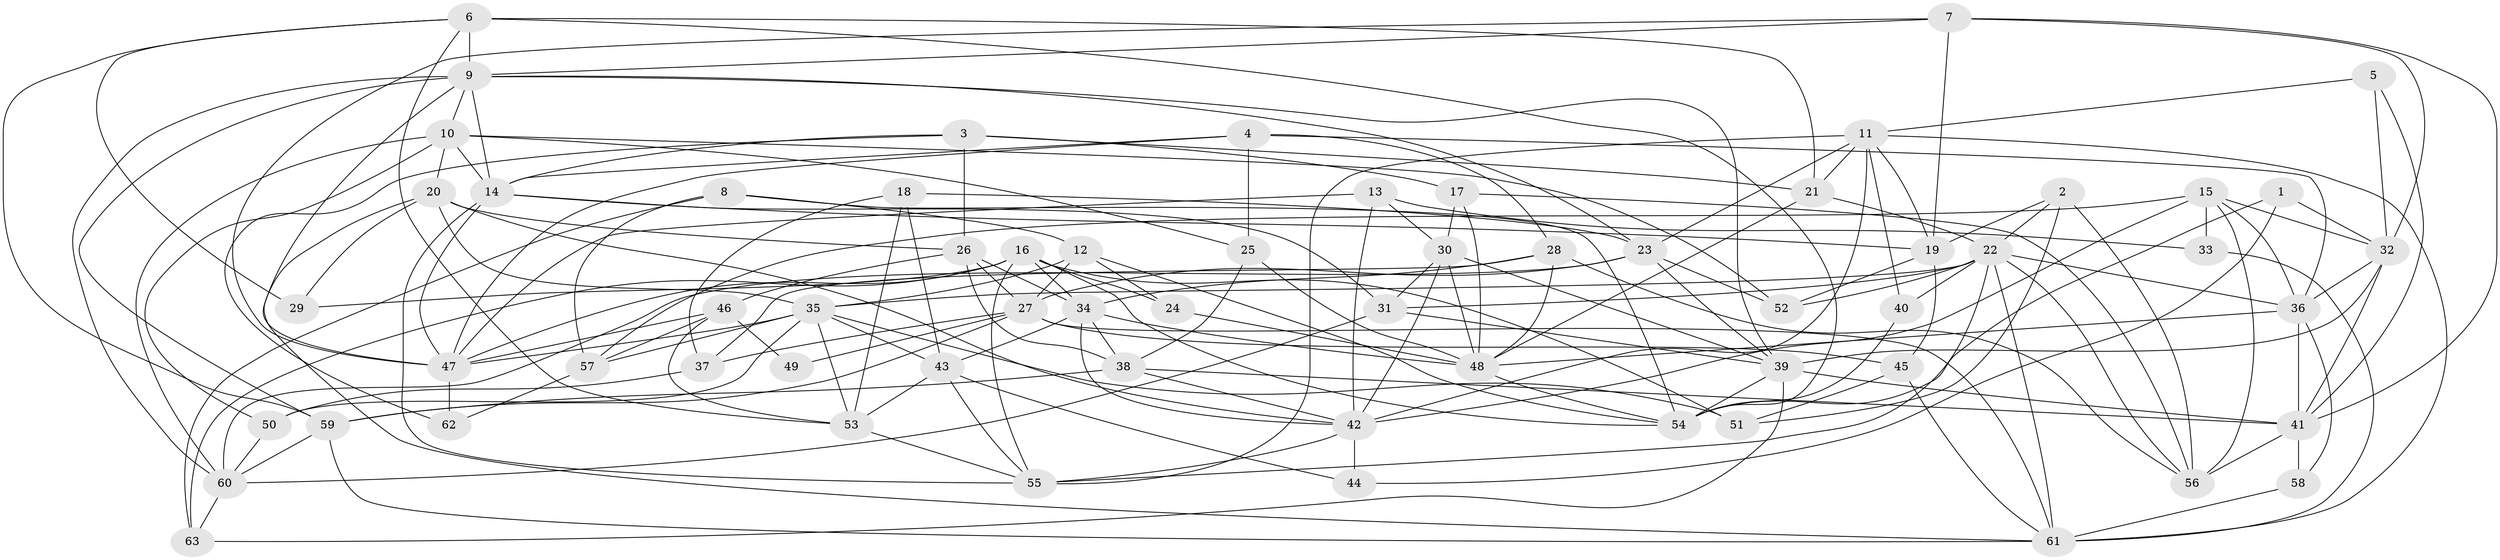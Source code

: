 // original degree distribution, {6: 0.0873015873015873, 4: 0.1746031746031746, 3: 0.3253968253968254, 5: 0.21428571428571427, 2: 0.1349206349206349, 7: 0.047619047619047616, 8: 0.015873015873015872}
// Generated by graph-tools (version 1.1) at 2025/02/03/09/25 03:02:13]
// undirected, 63 vertices, 178 edges
graph export_dot {
graph [start="1"]
  node [color=gray90,style=filled];
  1;
  2;
  3;
  4;
  5;
  6;
  7;
  8;
  9;
  10;
  11;
  12;
  13;
  14;
  15;
  16;
  17;
  18;
  19;
  20;
  21;
  22;
  23;
  24;
  25;
  26;
  27;
  28;
  29;
  30;
  31;
  32;
  33;
  34;
  35;
  36;
  37;
  38;
  39;
  40;
  41;
  42;
  43;
  44;
  45;
  46;
  47;
  48;
  49;
  50;
  51;
  52;
  53;
  54;
  55;
  56;
  57;
  58;
  59;
  60;
  61;
  62;
  63;
  1 -- 32 [weight=1.0];
  1 -- 44 [weight=1.0];
  1 -- 54 [weight=1.0];
  2 -- 19 [weight=1.0];
  2 -- 22 [weight=1.0];
  2 -- 51 [weight=1.0];
  2 -- 56 [weight=1.0];
  3 -- 14 [weight=1.0];
  3 -- 17 [weight=1.0];
  3 -- 21 [weight=1.0];
  3 -- 26 [weight=1.0];
  3 -- 62 [weight=1.0];
  4 -- 14 [weight=1.0];
  4 -- 25 [weight=1.0];
  4 -- 28 [weight=1.0];
  4 -- 36 [weight=1.0];
  4 -- 47 [weight=1.0];
  5 -- 11 [weight=1.0];
  5 -- 32 [weight=1.0];
  5 -- 41 [weight=1.0];
  6 -- 9 [weight=1.0];
  6 -- 21 [weight=1.0];
  6 -- 29 [weight=1.0];
  6 -- 53 [weight=1.0];
  6 -- 54 [weight=2.0];
  6 -- 59 [weight=1.0];
  7 -- 9 [weight=1.0];
  7 -- 19 [weight=1.0];
  7 -- 32 [weight=1.0];
  7 -- 41 [weight=1.0];
  7 -- 47 [weight=1.0];
  8 -- 12 [weight=1.0];
  8 -- 54 [weight=1.0];
  8 -- 57 [weight=1.0];
  8 -- 63 [weight=1.0];
  9 -- 10 [weight=1.0];
  9 -- 14 [weight=1.0];
  9 -- 23 [weight=1.0];
  9 -- 39 [weight=1.0];
  9 -- 47 [weight=1.0];
  9 -- 59 [weight=1.0];
  9 -- 60 [weight=1.0];
  10 -- 14 [weight=1.0];
  10 -- 20 [weight=1.0];
  10 -- 25 [weight=1.0];
  10 -- 50 [weight=1.0];
  10 -- 52 [weight=1.0];
  10 -- 60 [weight=1.0];
  11 -- 19 [weight=1.0];
  11 -- 21 [weight=1.0];
  11 -- 23 [weight=1.0];
  11 -- 40 [weight=1.0];
  11 -- 42 [weight=1.0];
  11 -- 55 [weight=1.0];
  11 -- 61 [weight=1.0];
  12 -- 24 [weight=1.0];
  12 -- 27 [weight=1.0];
  12 -- 35 [weight=1.0];
  12 -- 54 [weight=1.0];
  13 -- 30 [weight=1.0];
  13 -- 33 [weight=1.0];
  13 -- 42 [weight=1.0];
  13 -- 47 [weight=1.0];
  14 -- 19 [weight=1.0];
  14 -- 31 [weight=1.0];
  14 -- 47 [weight=1.0];
  14 -- 55 [weight=1.0];
  15 -- 32 [weight=1.0];
  15 -- 33 [weight=1.0];
  15 -- 36 [weight=1.0];
  15 -- 42 [weight=2.0];
  15 -- 56 [weight=1.0];
  15 -- 57 [weight=1.0];
  16 -- 24 [weight=1.0];
  16 -- 29 [weight=1.0];
  16 -- 34 [weight=1.0];
  16 -- 47 [weight=1.0];
  16 -- 51 [weight=1.0];
  16 -- 54 [weight=1.0];
  16 -- 55 [weight=1.0];
  16 -- 63 [weight=1.0];
  17 -- 30 [weight=1.0];
  17 -- 48 [weight=1.0];
  17 -- 56 [weight=1.0];
  18 -- 23 [weight=1.0];
  18 -- 37 [weight=1.0];
  18 -- 43 [weight=1.0];
  18 -- 53 [weight=1.0];
  19 -- 45 [weight=1.0];
  19 -- 52 [weight=1.0];
  20 -- 26 [weight=1.0];
  20 -- 29 [weight=1.0];
  20 -- 35 [weight=1.0];
  20 -- 42 [weight=1.0];
  20 -- 61 [weight=1.0];
  21 -- 22 [weight=1.0];
  21 -- 48 [weight=1.0];
  22 -- 31 [weight=1.0];
  22 -- 35 [weight=1.0];
  22 -- 36 [weight=1.0];
  22 -- 40 [weight=1.0];
  22 -- 52 [weight=1.0];
  22 -- 55 [weight=1.0];
  22 -- 56 [weight=1.0];
  22 -- 61 [weight=1.0];
  23 -- 27 [weight=1.0];
  23 -- 39 [weight=3.0];
  23 -- 52 [weight=1.0];
  23 -- 60 [weight=1.0];
  24 -- 48 [weight=1.0];
  25 -- 38 [weight=1.0];
  25 -- 48 [weight=1.0];
  26 -- 27 [weight=1.0];
  26 -- 34 [weight=1.0];
  26 -- 38 [weight=1.0];
  26 -- 46 [weight=2.0];
  27 -- 37 [weight=1.0];
  27 -- 45 [weight=1.0];
  27 -- 49 [weight=1.0];
  27 -- 59 [weight=1.0];
  27 -- 61 [weight=1.0];
  28 -- 34 [weight=1.0];
  28 -- 37 [weight=1.0];
  28 -- 48 [weight=1.0];
  28 -- 56 [weight=1.0];
  30 -- 31 [weight=1.0];
  30 -- 39 [weight=1.0];
  30 -- 42 [weight=1.0];
  30 -- 48 [weight=1.0];
  31 -- 39 [weight=1.0];
  31 -- 60 [weight=1.0];
  32 -- 36 [weight=1.0];
  32 -- 39 [weight=2.0];
  32 -- 41 [weight=1.0];
  33 -- 61 [weight=1.0];
  34 -- 38 [weight=1.0];
  34 -- 42 [weight=1.0];
  34 -- 43 [weight=1.0];
  34 -- 48 [weight=1.0];
  35 -- 43 [weight=1.0];
  35 -- 47 [weight=1.0];
  35 -- 50 [weight=1.0];
  35 -- 51 [weight=1.0];
  35 -- 53 [weight=1.0];
  35 -- 57 [weight=1.0];
  36 -- 41 [weight=1.0];
  36 -- 48 [weight=1.0];
  36 -- 58 [weight=1.0];
  37 -- 50 [weight=1.0];
  38 -- 41 [weight=1.0];
  38 -- 42 [weight=1.0];
  38 -- 59 [weight=1.0];
  39 -- 41 [weight=3.0];
  39 -- 54 [weight=1.0];
  39 -- 63 [weight=1.0];
  40 -- 54 [weight=1.0];
  41 -- 56 [weight=1.0];
  41 -- 58 [weight=1.0];
  42 -- 44 [weight=2.0];
  42 -- 55 [weight=1.0];
  43 -- 44 [weight=1.0];
  43 -- 53 [weight=1.0];
  43 -- 55 [weight=1.0];
  45 -- 51 [weight=1.0];
  45 -- 61 [weight=1.0];
  46 -- 47 [weight=1.0];
  46 -- 49 [weight=1.0];
  46 -- 53 [weight=1.0];
  46 -- 57 [weight=1.0];
  47 -- 62 [weight=2.0];
  48 -- 54 [weight=1.0];
  50 -- 60 [weight=1.0];
  53 -- 55 [weight=1.0];
  57 -- 62 [weight=1.0];
  58 -- 61 [weight=1.0];
  59 -- 60 [weight=1.0];
  59 -- 61 [weight=1.0];
  60 -- 63 [weight=1.0];
}
